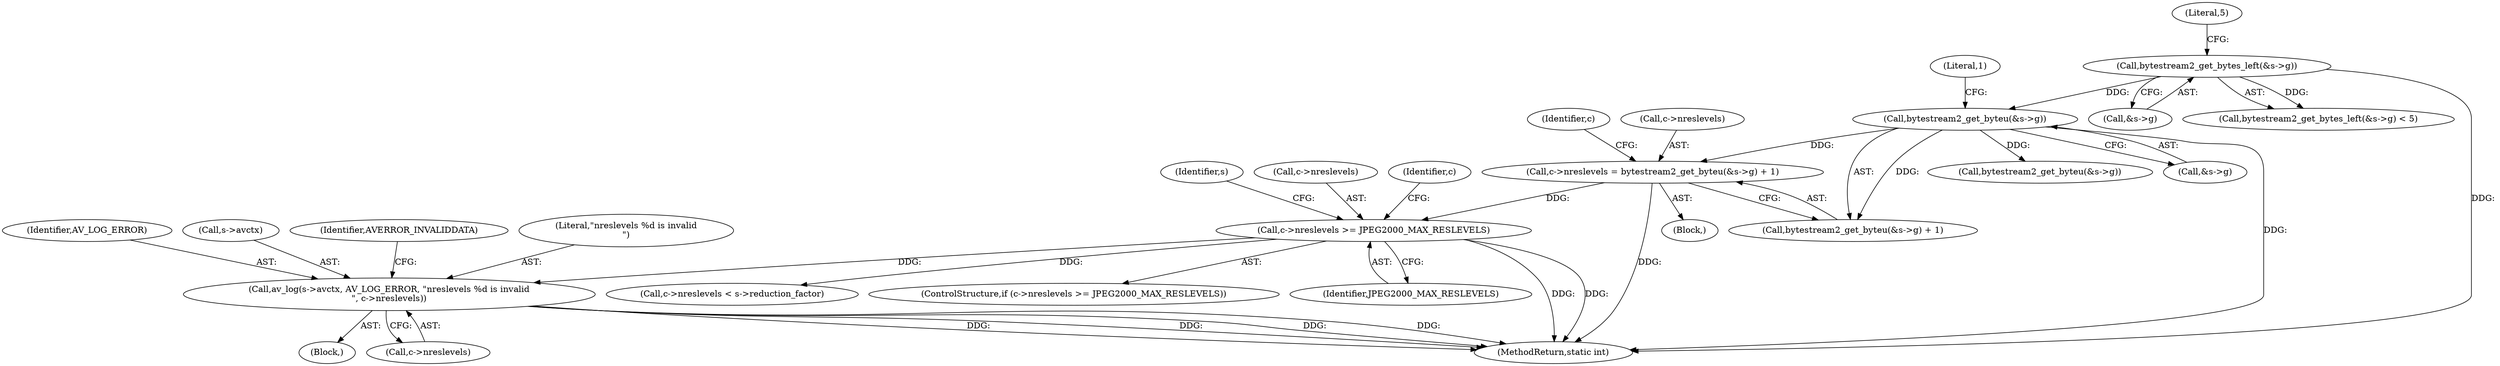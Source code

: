 digraph "0_FFmpeg_9a271a9368eaabf99e6c2046103acb33957e63b7_0@pointer" {
"1000142" [label="(Call,av_log(s->avctx, AV_LOG_ERROR, \"nreslevels %d is invalid\n\", c->nreslevels))"];
"1000136" [label="(Call,c->nreslevels >= JPEG2000_MAX_RESLEVELS)"];
"1000124" [label="(Call,c->nreslevels = bytestream2_get_byteu(&s->g) + 1)"];
"1000129" [label="(Call,bytestream2_get_byteu(&s->g))"];
"1000116" [label="(Call,bytestream2_get_bytes_left(&s->g))"];
"1000124" [label="(Call,c->nreslevels = bytestream2_get_byteu(&s->g) + 1)"];
"1000112" [label="(Block,)"];
"1000117" [label="(Call,&s->g)"];
"1000136" [label="(Call,c->nreslevels >= JPEG2000_MAX_RESLEVELS)"];
"1000116" [label="(Call,bytestream2_get_bytes_left(&s->g))"];
"1000146" [label="(Identifier,AV_LOG_ERROR)"];
"1000138" [label="(Identifier,c)"];
"1000144" [label="(Identifier,s)"];
"1000129" [label="(Call,bytestream2_get_byteu(&s->g))"];
"1000137" [label="(Call,c->nreslevels)"];
"1000142" [label="(Call,av_log(s->avctx, AV_LOG_ERROR, \"nreslevels %d is invalid\n\", c->nreslevels))"];
"1000115" [label="(Call,bytestream2_get_bytes_left(&s->g) < 5)"];
"1000184" [label="(Call,bytestream2_get_byteu(&s->g))"];
"1000156" [label="(Identifier,c)"];
"1000143" [label="(Call,s->avctx)"];
"1000130" [label="(Call,&s->g)"];
"1000134" [label="(Literal,1)"];
"1000121" [label="(Literal,5)"];
"1000140" [label="(Identifier,JPEG2000_MAX_RESLEVELS)"];
"1000377" [label="(MethodReturn,static int)"];
"1000154" [label="(Call,c->nreslevels < s->reduction_factor)"];
"1000152" [label="(Identifier,AVERROR_INVALIDDATA)"];
"1000147" [label="(Literal,\"nreslevels %d is invalid\n\")"];
"1000141" [label="(Block,)"];
"1000148" [label="(Call,c->nreslevels)"];
"1000125" [label="(Call,c->nreslevels)"];
"1000135" [label="(ControlStructure,if (c->nreslevels >= JPEG2000_MAX_RESLEVELS))"];
"1000128" [label="(Call,bytestream2_get_byteu(&s->g) + 1)"];
"1000142" -> "1000141"  [label="AST: "];
"1000142" -> "1000148"  [label="CFG: "];
"1000143" -> "1000142"  [label="AST: "];
"1000146" -> "1000142"  [label="AST: "];
"1000147" -> "1000142"  [label="AST: "];
"1000148" -> "1000142"  [label="AST: "];
"1000152" -> "1000142"  [label="CFG: "];
"1000142" -> "1000377"  [label="DDG: "];
"1000142" -> "1000377"  [label="DDG: "];
"1000142" -> "1000377"  [label="DDG: "];
"1000142" -> "1000377"  [label="DDG: "];
"1000136" -> "1000142"  [label="DDG: "];
"1000136" -> "1000135"  [label="AST: "];
"1000136" -> "1000140"  [label="CFG: "];
"1000137" -> "1000136"  [label="AST: "];
"1000140" -> "1000136"  [label="AST: "];
"1000144" -> "1000136"  [label="CFG: "];
"1000156" -> "1000136"  [label="CFG: "];
"1000136" -> "1000377"  [label="DDG: "];
"1000136" -> "1000377"  [label="DDG: "];
"1000124" -> "1000136"  [label="DDG: "];
"1000136" -> "1000154"  [label="DDG: "];
"1000124" -> "1000112"  [label="AST: "];
"1000124" -> "1000128"  [label="CFG: "];
"1000125" -> "1000124"  [label="AST: "];
"1000128" -> "1000124"  [label="AST: "];
"1000138" -> "1000124"  [label="CFG: "];
"1000124" -> "1000377"  [label="DDG: "];
"1000129" -> "1000124"  [label="DDG: "];
"1000129" -> "1000128"  [label="AST: "];
"1000129" -> "1000130"  [label="CFG: "];
"1000130" -> "1000129"  [label="AST: "];
"1000134" -> "1000129"  [label="CFG: "];
"1000129" -> "1000377"  [label="DDG: "];
"1000129" -> "1000128"  [label="DDG: "];
"1000116" -> "1000129"  [label="DDG: "];
"1000129" -> "1000184"  [label="DDG: "];
"1000116" -> "1000115"  [label="AST: "];
"1000116" -> "1000117"  [label="CFG: "];
"1000117" -> "1000116"  [label="AST: "];
"1000121" -> "1000116"  [label="CFG: "];
"1000116" -> "1000377"  [label="DDG: "];
"1000116" -> "1000115"  [label="DDG: "];
}
